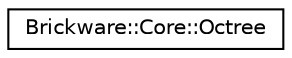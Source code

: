 digraph "Graphical Class Hierarchy"
{
  edge [fontname="Helvetica",fontsize="10",labelfontname="Helvetica",labelfontsize="10"];
  node [fontname="Helvetica",fontsize="10",shape=record];
  rankdir="LR";
  Node1 [label="Brickware::Core::Octree",height=0.2,width=0.4,color="black", fillcolor="white", style="filled",URL="$classBrickware_1_1Core_1_1Octree.html"];
}
